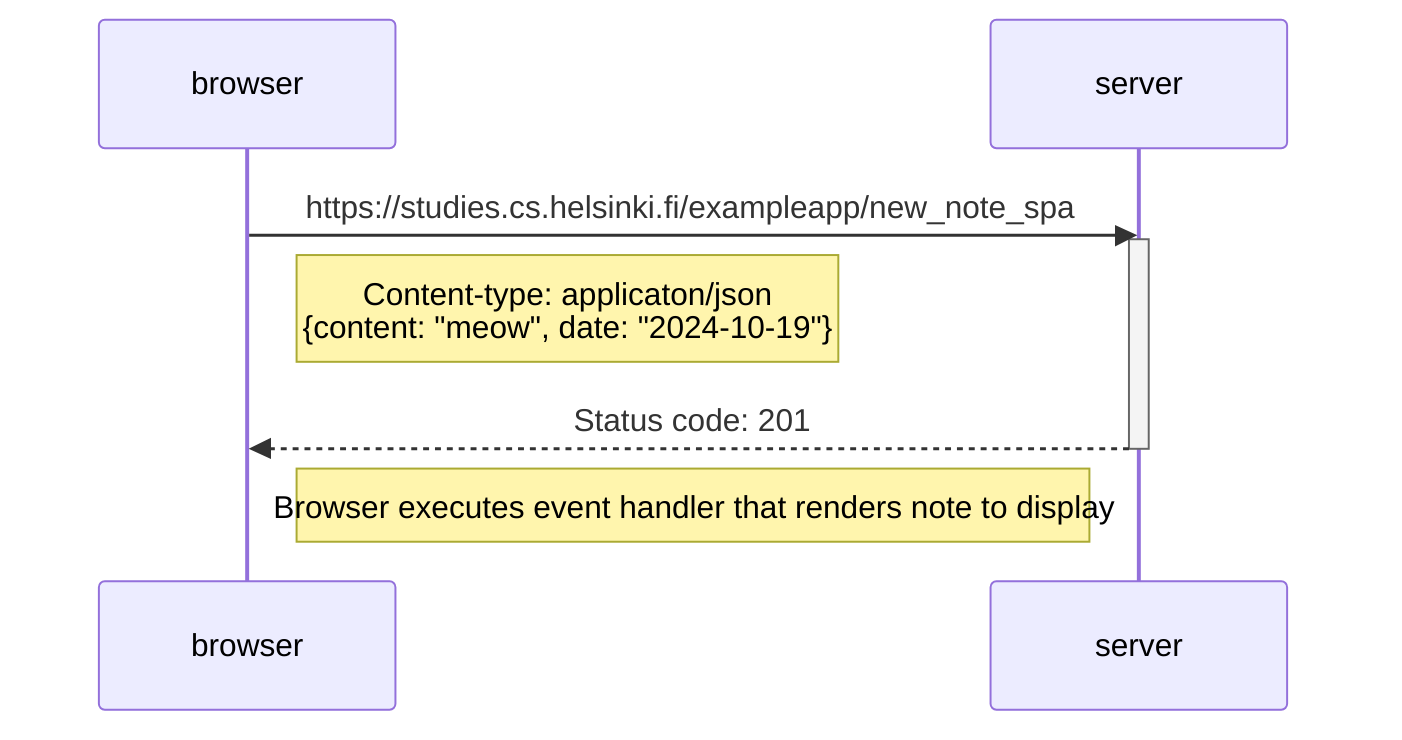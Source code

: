 sequenceDiagram
participant browser
participant server

    browser->>server: https://studies.cs.helsinki.fi/exampleapp/new_note_spa
    activate server
    Note right of browser: Content-type: applicaton/json <br />{content: "meow", date: "2024-10-19"}
    server-->>browser: Status code: 201
    deactivate server

    Note right of browser: Browser executes event handler that renders note to display